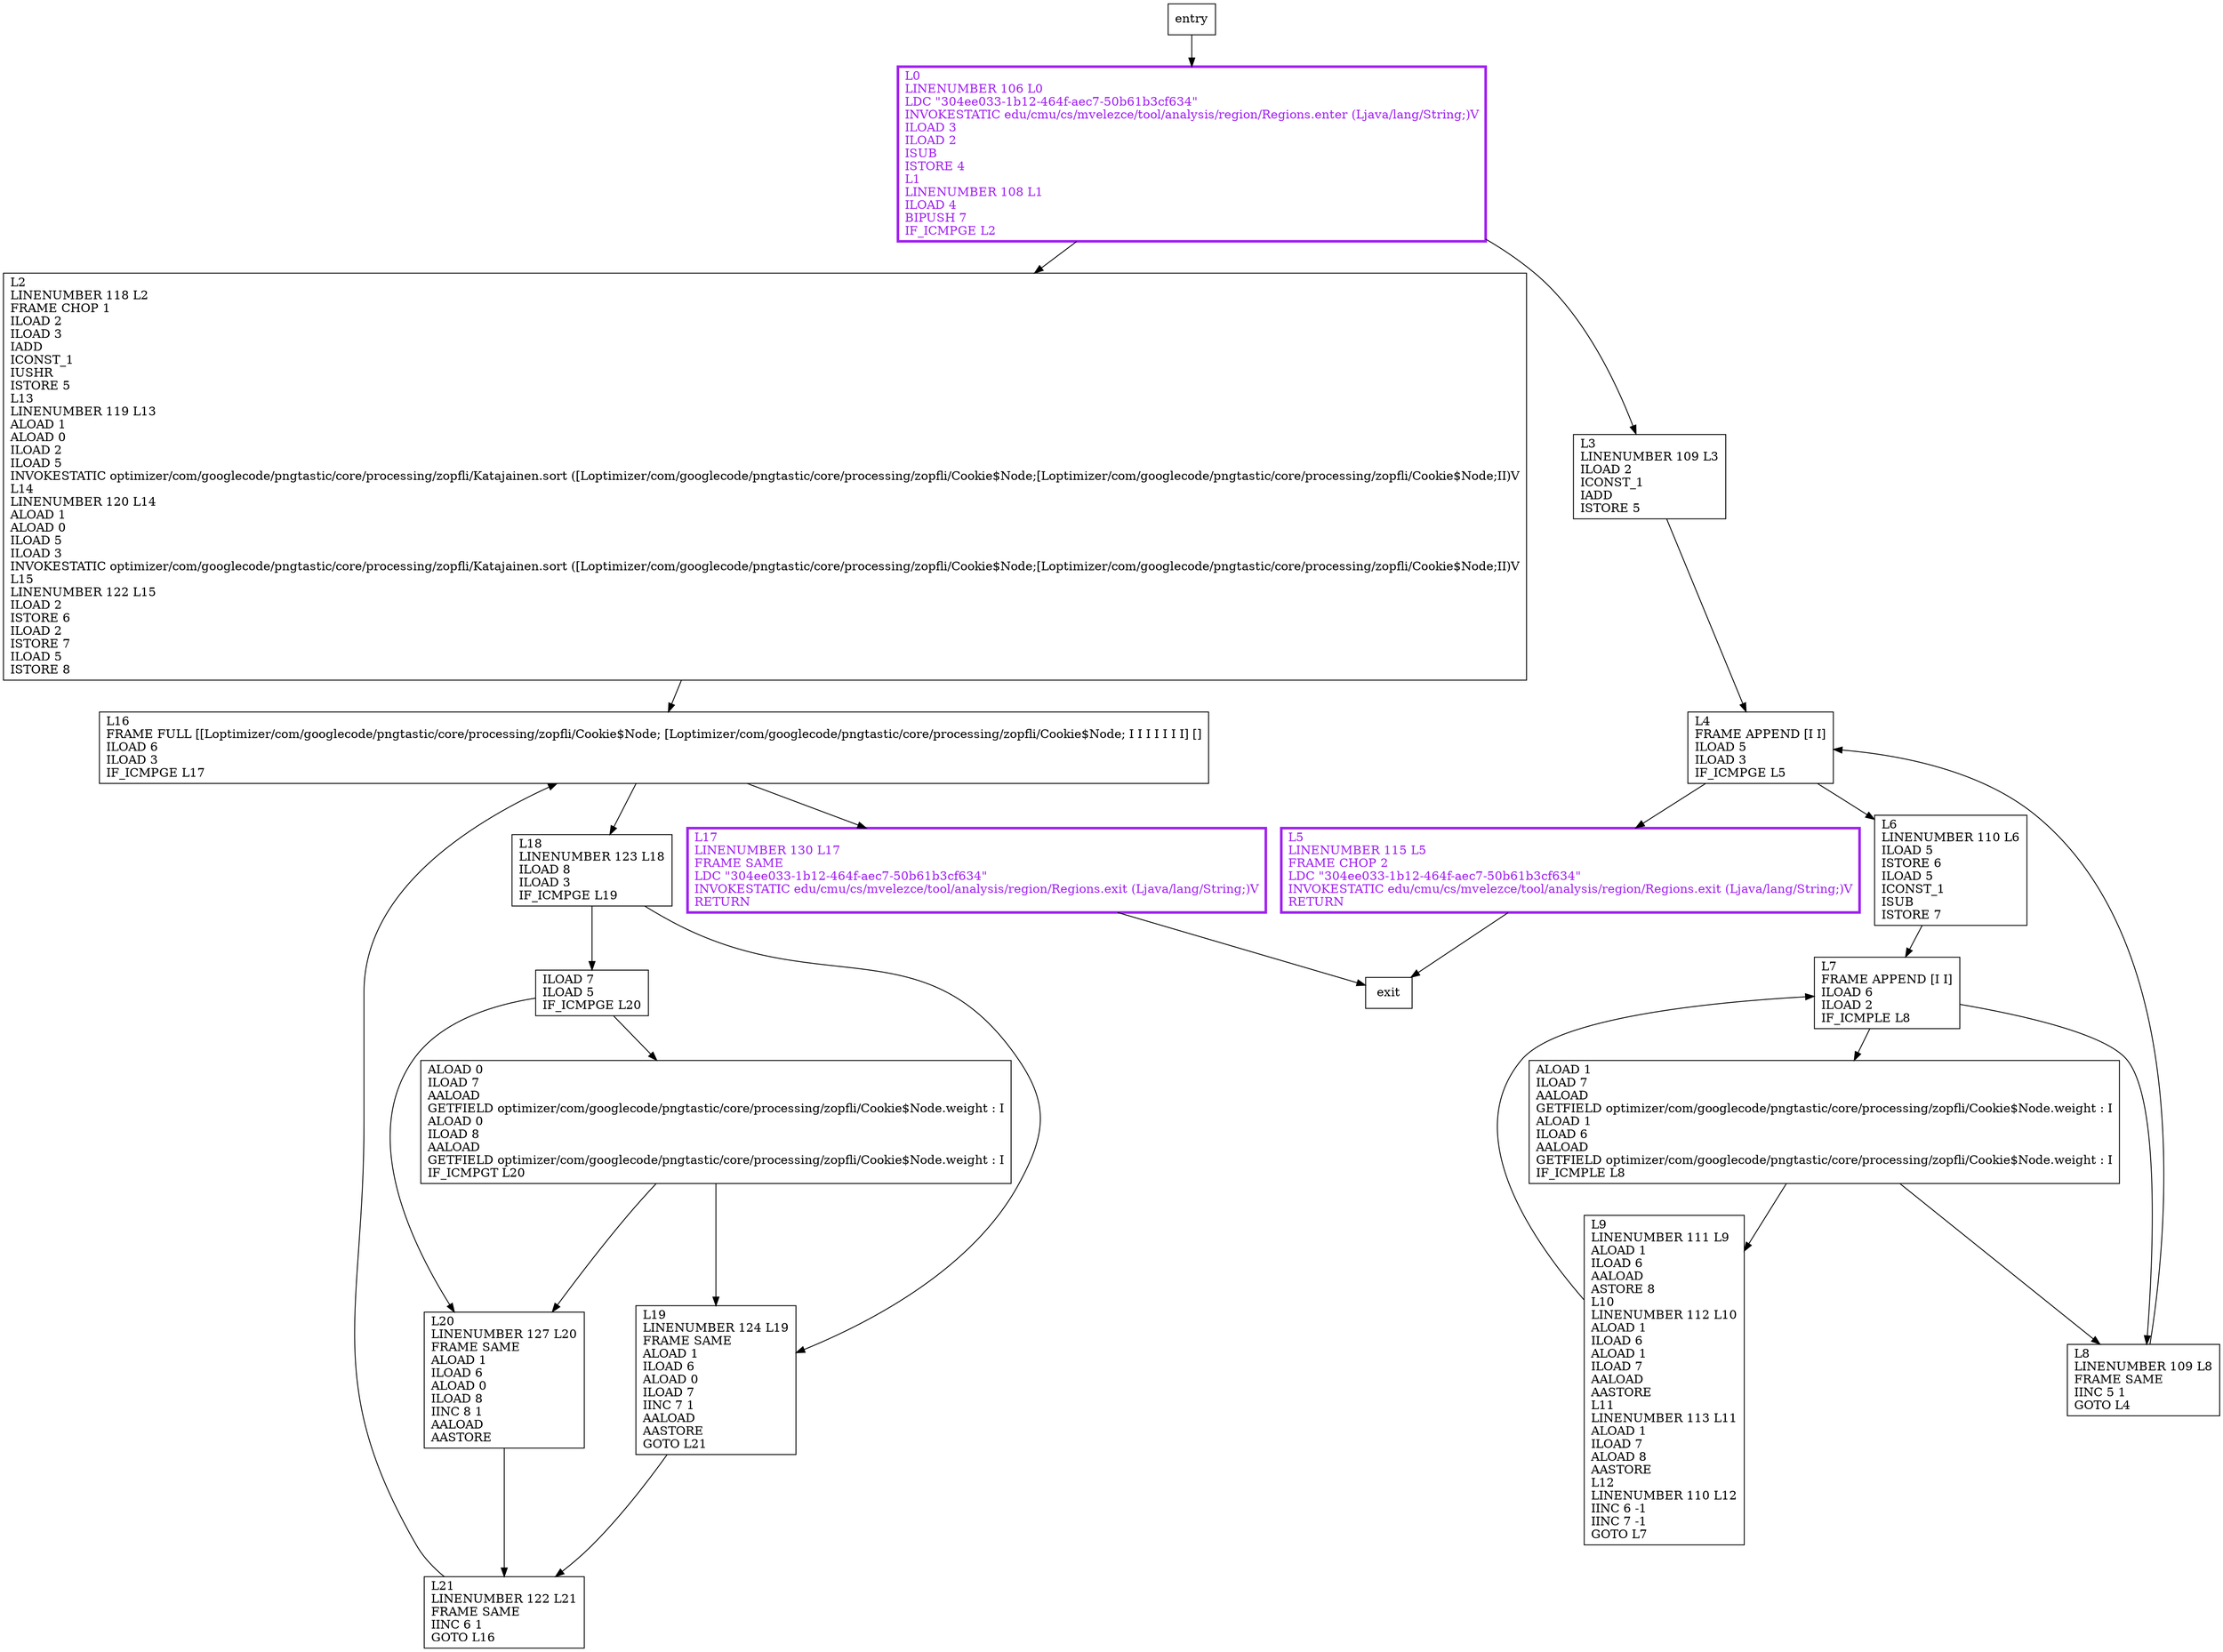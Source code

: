 digraph sort {
node [shape=record];
866273692 [label="L16\lFRAME FULL [[Loptimizer/com/googlecode/pngtastic/core/processing/zopfli/Cookie$Node; [Loptimizer/com/googlecode/pngtastic/core/processing/zopfli/Cookie$Node; I I I I I I I] []\lILOAD 6\lILOAD 3\lIF_ICMPGE L17\l"];
405488475 [label="ALOAD 1\lILOAD 7\lAALOAD\lGETFIELD optimizer/com/googlecode/pngtastic/core/processing/zopfli/Cookie$Node.weight : I\lALOAD 1\lILOAD 6\lAALOAD\lGETFIELD optimizer/com/googlecode/pngtastic/core/processing/zopfli/Cookie$Node.weight : I\lIF_ICMPLE L8\l"];
827579900 [label="L18\lLINENUMBER 123 L18\lILOAD 8\lILOAD 3\lIF_ICMPGE L19\l"];
1205419533 [label="L3\lLINENUMBER 109 L3\lILOAD 2\lICONST_1\lIADD\lISTORE 5\l"];
49969897 [label="L7\lFRAME APPEND [I I]\lILOAD 6\lILOAD 2\lIF_ICMPLE L8\l"];
923013679 [label="L17\lLINENUMBER 130 L17\lFRAME SAME\lLDC \"304ee033-1b12-464f-aec7-50b61b3cf634\"\lINVOKESTATIC edu/cmu/cs/mvelezce/tool/analysis/region/Regions.exit (Ljava/lang/String;)V\lRETURN\l"];
143486875 [label="L2\lLINENUMBER 118 L2\lFRAME CHOP 1\lILOAD 2\lILOAD 3\lIADD\lICONST_1\lIUSHR\lISTORE 5\lL13\lLINENUMBER 119 L13\lALOAD 1\lALOAD 0\lILOAD 2\lILOAD 5\lINVOKESTATIC optimizer/com/googlecode/pngtastic/core/processing/zopfli/Katajainen.sort ([Loptimizer/com/googlecode/pngtastic/core/processing/zopfli/Cookie$Node;[Loptimizer/com/googlecode/pngtastic/core/processing/zopfli/Cookie$Node;II)V\lL14\lLINENUMBER 120 L14\lALOAD 1\lALOAD 0\lILOAD 5\lILOAD 3\lINVOKESTATIC optimizer/com/googlecode/pngtastic/core/processing/zopfli/Katajainen.sort ([Loptimizer/com/googlecode/pngtastic/core/processing/zopfli/Cookie$Node;[Loptimizer/com/googlecode/pngtastic/core/processing/zopfli/Cookie$Node;II)V\lL15\lLINENUMBER 122 L15\lILOAD 2\lISTORE 6\lILOAD 2\lISTORE 7\lILOAD 5\lISTORE 8\l"];
245530164 [label="L21\lLINENUMBER 122 L21\lFRAME SAME\lIINC 6 1\lGOTO L16\l"];
465909321 [label="L0\lLINENUMBER 106 L0\lLDC \"304ee033-1b12-464f-aec7-50b61b3cf634\"\lINVOKESTATIC edu/cmu/cs/mvelezce/tool/analysis/region/Regions.enter (Ljava/lang/String;)V\lILOAD 3\lILOAD 2\lISUB\lISTORE 4\lL1\lLINENUMBER 108 L1\lILOAD 4\lBIPUSH 7\lIF_ICMPGE L2\l"];
1964926542 [label="L6\lLINENUMBER 110 L6\lILOAD 5\lISTORE 6\lILOAD 5\lICONST_1\lISUB\lISTORE 7\l"];
80756779 [label="L9\lLINENUMBER 111 L9\lALOAD 1\lILOAD 6\lAALOAD\lASTORE 8\lL10\lLINENUMBER 112 L10\lALOAD 1\lILOAD 6\lALOAD 1\lILOAD 7\lAALOAD\lAASTORE\lL11\lLINENUMBER 113 L11\lALOAD 1\lILOAD 7\lALOAD 8\lAASTORE\lL12\lLINENUMBER 110 L12\lIINC 6 -1\lIINC 7 -1\lGOTO L7\l"];
1970779713 [label="L4\lFRAME APPEND [I I]\lILOAD 5\lILOAD 3\lIF_ICMPGE L5\l"];
681747431 [label="ILOAD 7\lILOAD 5\lIF_ICMPGE L20\l"];
369901249 [label="L8\lLINENUMBER 109 L8\lFRAME SAME\lIINC 5 1\lGOTO L4\l"];
1059080630 [label="L20\lLINENUMBER 127 L20\lFRAME SAME\lALOAD 1\lILOAD 6\lALOAD 0\lILOAD 8\lIINC 8 1\lAALOAD\lAASTORE\l"];
1197176722 [label="L5\lLINENUMBER 115 L5\lFRAME CHOP 2\lLDC \"304ee033-1b12-464f-aec7-50b61b3cf634\"\lINVOKESTATIC edu/cmu/cs/mvelezce/tool/analysis/region/Regions.exit (Ljava/lang/String;)V\lRETURN\l"];
280223635 [label="ALOAD 0\lILOAD 7\lAALOAD\lGETFIELD optimizer/com/googlecode/pngtastic/core/processing/zopfli/Cookie$Node.weight : I\lALOAD 0\lILOAD 8\lAALOAD\lGETFIELD optimizer/com/googlecode/pngtastic/core/processing/zopfli/Cookie$Node.weight : I\lIF_ICMPGT L20\l"];
1622135821 [label="L19\lLINENUMBER 124 L19\lFRAME SAME\lALOAD 1\lILOAD 6\lALOAD 0\lILOAD 7\lIINC 7 1\lAALOAD\lAASTORE\lGOTO L21\l"];
entry;
exit;
866273692 -> 827579900;
866273692 -> 923013679;
405488475 -> 80756779;
405488475 -> 369901249;
827579900 -> 681747431;
827579900 -> 1622135821;
1205419533 -> 1970779713;
49969897 -> 405488475;
49969897 -> 369901249;
923013679 -> exit;
143486875 -> 866273692;
245530164 -> 866273692;
465909321 -> 1205419533;
465909321 -> 143486875;
entry -> 465909321;
1964926542 -> 49969897;
80756779 -> 49969897;
1970779713 -> 1964926542;
1970779713 -> 1197176722;
681747431 -> 1059080630;
681747431 -> 280223635;
369901249 -> 1970779713;
1059080630 -> 245530164;
1197176722 -> exit;
280223635 -> 1059080630;
280223635 -> 1622135821;
1622135821 -> 245530164;
465909321[fontcolor="purple", penwidth=3, color="purple"];
923013679[fontcolor="purple", penwidth=3, color="purple"];
1197176722[fontcolor="purple", penwidth=3, color="purple"];
}
